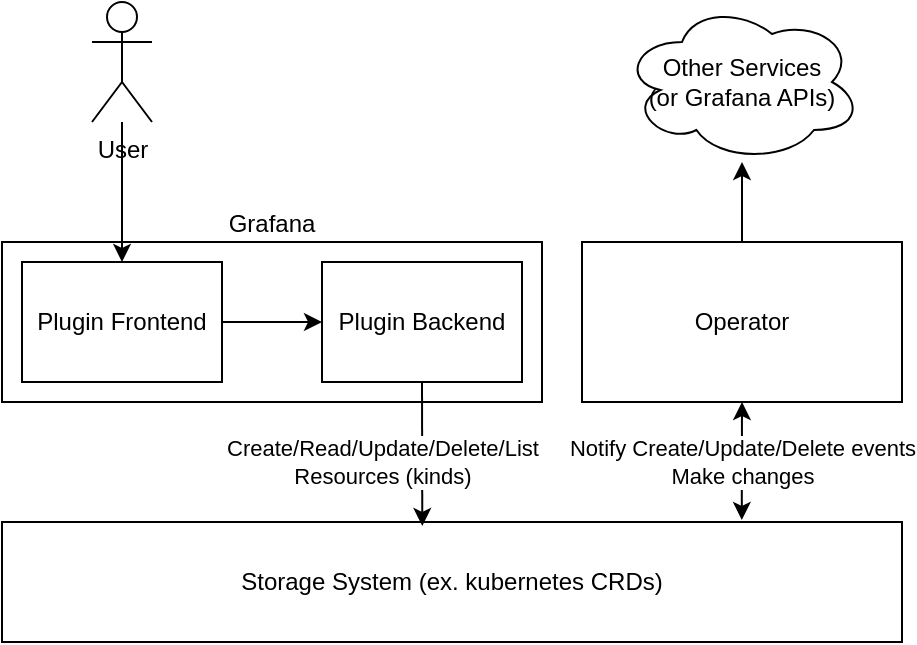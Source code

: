<mxfile version="21.2.9" type="device">
  <diagram name="Page-1" id="_qVOIC-qQzXSMaZPwBjb">
    <mxGraphModel dx="1224" dy="797" grid="1" gridSize="10" guides="1" tooltips="1" connect="1" arrows="1" fold="1" page="1" pageScale="1" pageWidth="850" pageHeight="1100" math="0" shadow="0">
      <root>
        <mxCell id="0" />
        <mxCell id="1" parent="0" />
        <mxCell id="nUGaBGL7-HPu7o74AodA-1" value="Grafana" style="rounded=0;whiteSpace=wrap;html=1;labelPosition=center;verticalLabelPosition=top;align=center;verticalAlign=bottom;" vertex="1" parent="1">
          <mxGeometry x="40" y="180" width="270" height="80" as="geometry" />
        </mxCell>
        <mxCell id="nUGaBGL7-HPu7o74AodA-2" value="Operator" style="rounded=0;whiteSpace=wrap;html=1;" vertex="1" parent="1">
          <mxGeometry x="330" y="180" width="160" height="80" as="geometry" />
        </mxCell>
        <mxCell id="nUGaBGL7-HPu7o74AodA-3" value="Plugin Backend" style="rounded=0;whiteSpace=wrap;html=1;" vertex="1" parent="1">
          <mxGeometry x="200" y="190" width="100" height="60" as="geometry" />
        </mxCell>
        <mxCell id="nUGaBGL7-HPu7o74AodA-4" value="Plugin Frontend" style="rounded=0;whiteSpace=wrap;html=1;" vertex="1" parent="1">
          <mxGeometry x="50" y="190" width="100" height="60" as="geometry" />
        </mxCell>
        <mxCell id="nUGaBGL7-HPu7o74AodA-5" value="Storage System (ex. kubernetes CRDs)" style="rounded=0;whiteSpace=wrap;html=1;" vertex="1" parent="1">
          <mxGeometry x="40" y="320" width="450" height="60" as="geometry" />
        </mxCell>
        <mxCell id="nUGaBGL7-HPu7o74AodA-7" value="&lt;div&gt;Create/Read/Update/Delete/List&lt;/div&gt;&lt;div&gt;Resources (kinds)&lt;br&gt;&lt;/div&gt;" style="endArrow=classic;html=1;rounded=0;exitX=0.5;exitY=1;exitDx=0;exitDy=0;entryX=0.467;entryY=0.033;entryDx=0;entryDy=0;entryPerimeter=0;" edge="1" parent="1" source="nUGaBGL7-HPu7o74AodA-3" target="nUGaBGL7-HPu7o74AodA-5">
          <mxGeometry x="0.11" y="-20" width="50" height="50" relative="1" as="geometry">
            <mxPoint x="310" y="460" as="sourcePoint" />
            <mxPoint x="240" y="320" as="targetPoint" />
            <Array as="points" />
            <mxPoint as="offset" />
          </mxGeometry>
        </mxCell>
        <mxCell id="nUGaBGL7-HPu7o74AodA-8" value="User" style="shape=umlActor;verticalLabelPosition=bottom;verticalAlign=top;html=1;outlineConnect=0;" vertex="1" parent="1">
          <mxGeometry x="85" y="60" width="30" height="60" as="geometry" />
        </mxCell>
        <mxCell id="nUGaBGL7-HPu7o74AodA-9" value="" style="endArrow=classic;html=1;rounded=0;entryX=0.5;entryY=0;entryDx=0;entryDy=0;" edge="1" parent="1" source="nUGaBGL7-HPu7o74AodA-8" target="nUGaBGL7-HPu7o74AodA-4">
          <mxGeometry width="50" height="50" relative="1" as="geometry">
            <mxPoint x="-60" y="380" as="sourcePoint" />
            <mxPoint x="-10" y="330" as="targetPoint" />
          </mxGeometry>
        </mxCell>
        <mxCell id="nUGaBGL7-HPu7o74AodA-10" value="&lt;div&gt;Notify Create/Update/Delete events&lt;/div&gt;&lt;div&gt;Make changes&lt;br&gt;&lt;/div&gt;" style="endArrow=classic;startArrow=classic;html=1;rounded=0;entryX=0.5;entryY=1;entryDx=0;entryDy=0;exitX=0.822;exitY=-0.017;exitDx=0;exitDy=0;exitPerimeter=0;" edge="1" parent="1" source="nUGaBGL7-HPu7o74AodA-5" target="nUGaBGL7-HPu7o74AodA-2">
          <mxGeometry x="-0.017" width="50" height="50" relative="1" as="geometry">
            <mxPoint x="410" y="300" as="sourcePoint" />
            <mxPoint x="580" y="390" as="targetPoint" />
            <Array as="points" />
            <mxPoint as="offset" />
          </mxGeometry>
        </mxCell>
        <mxCell id="nUGaBGL7-HPu7o74AodA-11" value="" style="endArrow=classic;html=1;rounded=0;exitX=0.5;exitY=0;exitDx=0;exitDy=0;" edge="1" parent="1" source="nUGaBGL7-HPu7o74AodA-2">
          <mxGeometry width="50" height="50" relative="1" as="geometry">
            <mxPoint x="410" y="160" as="sourcePoint" />
            <mxPoint x="410" y="140" as="targetPoint" />
          </mxGeometry>
        </mxCell>
        <mxCell id="nUGaBGL7-HPu7o74AodA-12" value="&lt;div&gt;Other Services&lt;/div&gt;&lt;div&gt;(or Grafana APIs)&lt;br&gt;&lt;/div&gt;" style="ellipse;shape=cloud;whiteSpace=wrap;html=1;" vertex="1" parent="1">
          <mxGeometry x="350" y="60" width="120" height="80" as="geometry" />
        </mxCell>
        <mxCell id="nUGaBGL7-HPu7o74AodA-13" value="" style="endArrow=classic;html=1;rounded=0;exitX=1;exitY=0.5;exitDx=0;exitDy=0;entryX=0;entryY=0.5;entryDx=0;entryDy=0;" edge="1" parent="1" source="nUGaBGL7-HPu7o74AodA-4" target="nUGaBGL7-HPu7o74AodA-3">
          <mxGeometry width="50" height="50" relative="1" as="geometry">
            <mxPoint x="120" y="310" as="sourcePoint" />
            <mxPoint x="170" y="260" as="targetPoint" />
          </mxGeometry>
        </mxCell>
      </root>
    </mxGraphModel>
  </diagram>
</mxfile>
